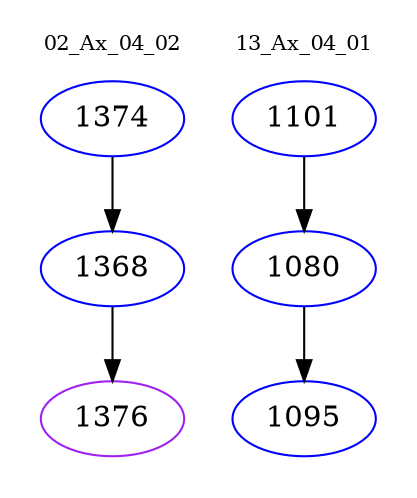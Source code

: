 digraph{
subgraph cluster_0 {
color = white
label = "02_Ax_04_02";
fontsize=10;
T0_1374 [label="1374", color="blue"]
T0_1374 -> T0_1368 [color="black"]
T0_1368 [label="1368", color="blue"]
T0_1368 -> T0_1376 [color="black"]
T0_1376 [label="1376", color="purple"]
}
subgraph cluster_1 {
color = white
label = "13_Ax_04_01";
fontsize=10;
T1_1101 [label="1101", color="blue"]
T1_1101 -> T1_1080 [color="black"]
T1_1080 [label="1080", color="blue"]
T1_1080 -> T1_1095 [color="black"]
T1_1095 [label="1095", color="blue"]
}
}
